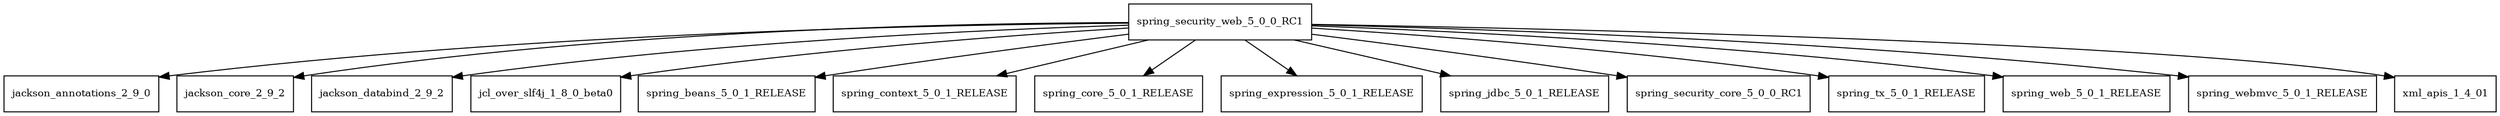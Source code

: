 digraph spring_security_web_5_0_0_RC1_dependencies {
  node [shape = box, fontsize=10.0];
  spring_security_web_5_0_0_RC1 -> jackson_annotations_2_9_0;
  spring_security_web_5_0_0_RC1 -> jackson_core_2_9_2;
  spring_security_web_5_0_0_RC1 -> jackson_databind_2_9_2;
  spring_security_web_5_0_0_RC1 -> jcl_over_slf4j_1_8_0_beta0;
  spring_security_web_5_0_0_RC1 -> spring_beans_5_0_1_RELEASE;
  spring_security_web_5_0_0_RC1 -> spring_context_5_0_1_RELEASE;
  spring_security_web_5_0_0_RC1 -> spring_core_5_0_1_RELEASE;
  spring_security_web_5_0_0_RC1 -> spring_expression_5_0_1_RELEASE;
  spring_security_web_5_0_0_RC1 -> spring_jdbc_5_0_1_RELEASE;
  spring_security_web_5_0_0_RC1 -> spring_security_core_5_0_0_RC1;
  spring_security_web_5_0_0_RC1 -> spring_tx_5_0_1_RELEASE;
  spring_security_web_5_0_0_RC1 -> spring_web_5_0_1_RELEASE;
  spring_security_web_5_0_0_RC1 -> spring_webmvc_5_0_1_RELEASE;
  spring_security_web_5_0_0_RC1 -> xml_apis_1_4_01;
}

